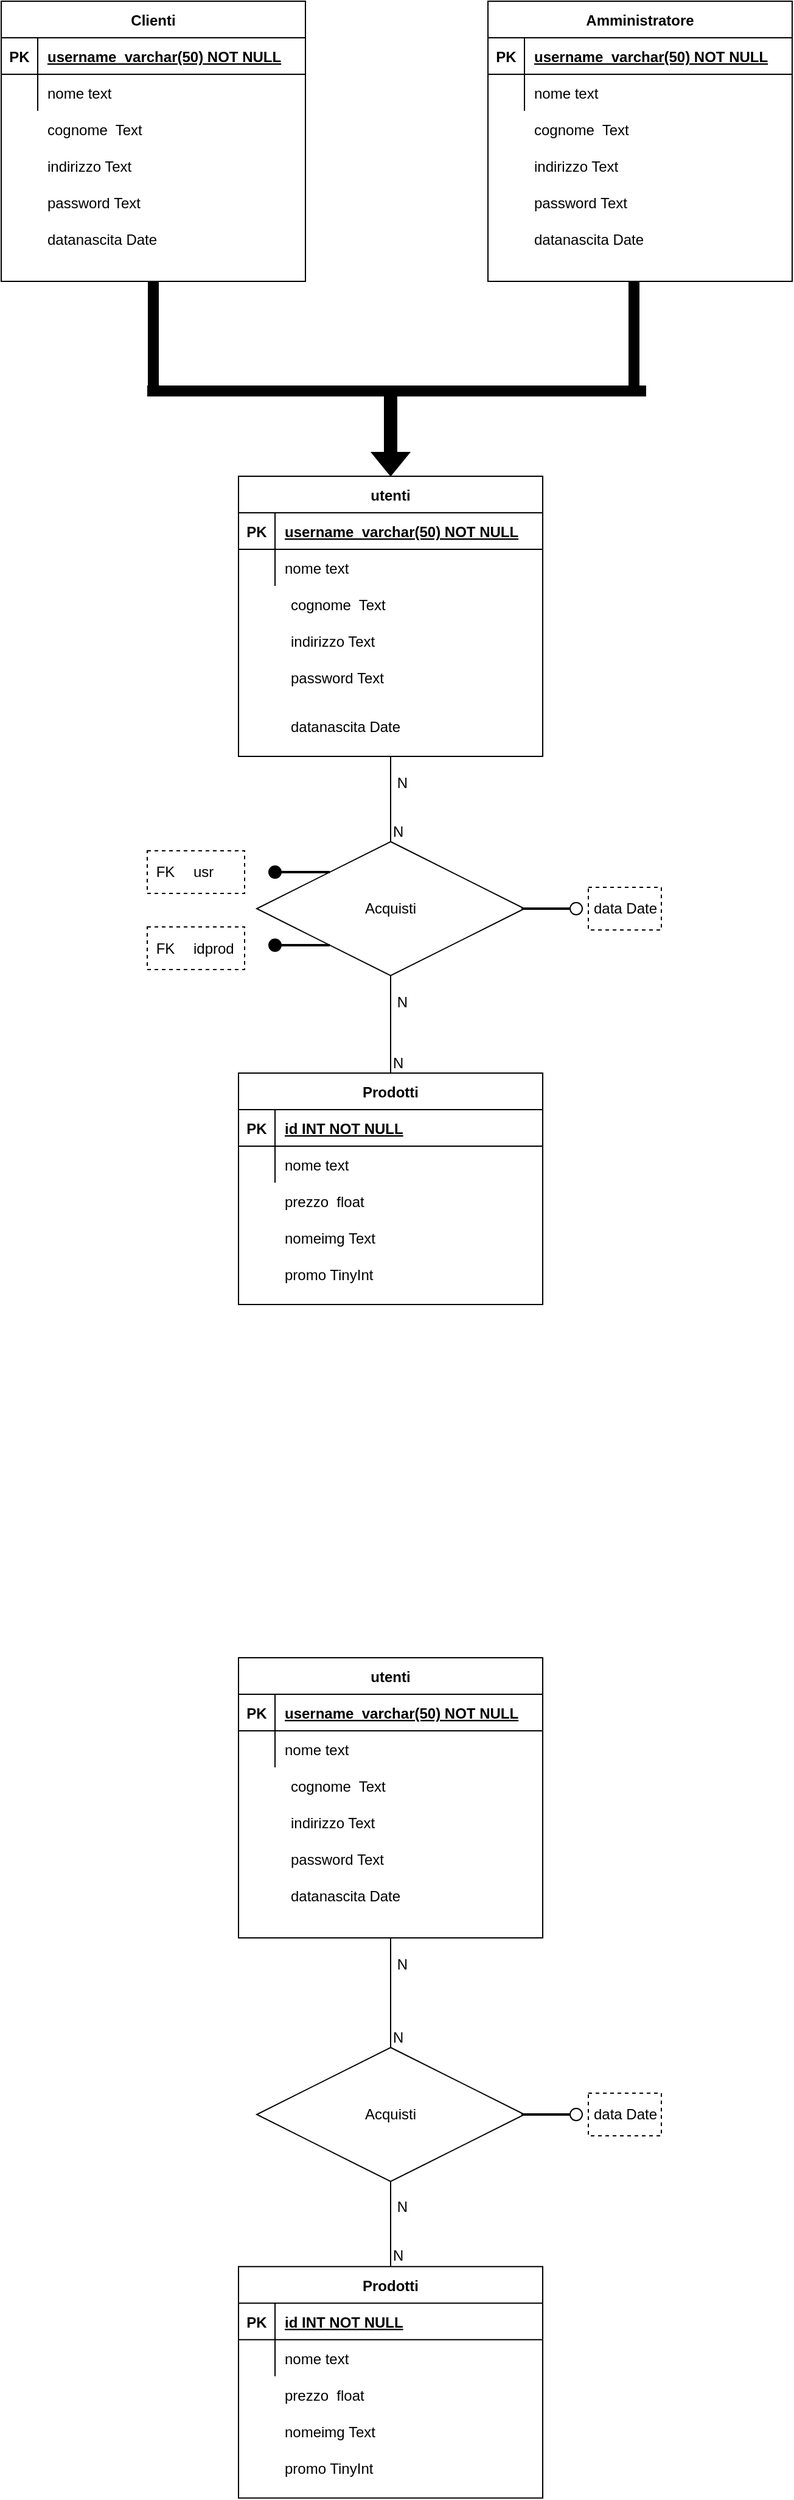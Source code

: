 <mxfile version="21.1.1" type="device">
  <diagram id="R2lEEEUBdFMjLlhIrx00" name="Page-1">
    <mxGraphModel dx="1303" dy="740" grid="1" gridSize="10" guides="1" tooltips="1" connect="1" arrows="1" fold="1" page="1" pageScale="1" pageWidth="850" pageHeight="1100" math="0" shadow="0" extFonts="Permanent Marker^https://fonts.googleapis.com/css?family=Permanent+Marker">
      <root>
        <mxCell id="0" />
        <mxCell id="1" parent="0" />
        <mxCell id="C-vyLk0tnHw3VtMMgP7b-23" value="Clienti" style="shape=table;startSize=30;container=1;collapsible=1;childLayout=tableLayout;fixedRows=1;rowLines=0;fontStyle=1;align=center;resizeLast=1;" parent="1" vertex="1">
          <mxGeometry x="80" y="30" width="250" height="230" as="geometry" />
        </mxCell>
        <mxCell id="C-vyLk0tnHw3VtMMgP7b-24" value="" style="shape=partialRectangle;collapsible=0;dropTarget=0;pointerEvents=0;fillColor=none;points=[[0,0.5],[1,0.5]];portConstraint=eastwest;top=0;left=0;right=0;bottom=1;" parent="C-vyLk0tnHw3VtMMgP7b-23" vertex="1">
          <mxGeometry y="30" width="250" height="30" as="geometry" />
        </mxCell>
        <mxCell id="C-vyLk0tnHw3VtMMgP7b-25" value="PK" style="shape=partialRectangle;overflow=hidden;connectable=0;fillColor=none;top=0;left=0;bottom=0;right=0;fontStyle=1;" parent="C-vyLk0tnHw3VtMMgP7b-24" vertex="1">
          <mxGeometry width="30" height="30" as="geometry">
            <mxRectangle width="30" height="30" as="alternateBounds" />
          </mxGeometry>
        </mxCell>
        <mxCell id="C-vyLk0tnHw3VtMMgP7b-26" value="username_varchar(50) NOT NULL" style="shape=partialRectangle;overflow=hidden;connectable=0;fillColor=none;top=0;left=0;bottom=0;right=0;align=left;spacingLeft=6;fontStyle=5;" parent="C-vyLk0tnHw3VtMMgP7b-24" vertex="1">
          <mxGeometry x="30" width="220" height="30" as="geometry">
            <mxRectangle width="220" height="30" as="alternateBounds" />
          </mxGeometry>
        </mxCell>
        <mxCell id="C-vyLk0tnHw3VtMMgP7b-27" value="" style="shape=partialRectangle;collapsible=0;dropTarget=0;pointerEvents=0;fillColor=none;points=[[0,0.5],[1,0.5]];portConstraint=eastwest;top=0;left=0;right=0;bottom=0;" parent="C-vyLk0tnHw3VtMMgP7b-23" vertex="1">
          <mxGeometry y="60" width="250" height="30" as="geometry" />
        </mxCell>
        <mxCell id="C-vyLk0tnHw3VtMMgP7b-28" value="" style="shape=partialRectangle;overflow=hidden;connectable=0;fillColor=none;top=0;left=0;bottom=0;right=0;" parent="C-vyLk0tnHw3VtMMgP7b-27" vertex="1">
          <mxGeometry width="30" height="30" as="geometry">
            <mxRectangle width="30" height="30" as="alternateBounds" />
          </mxGeometry>
        </mxCell>
        <mxCell id="C-vyLk0tnHw3VtMMgP7b-29" value="nome text" style="shape=partialRectangle;overflow=hidden;connectable=0;fillColor=none;top=0;left=0;bottom=0;right=0;align=left;spacingLeft=6;" parent="C-vyLk0tnHw3VtMMgP7b-27" vertex="1">
          <mxGeometry x="30" width="220" height="30" as="geometry">
            <mxRectangle width="220" height="30" as="alternateBounds" />
          </mxGeometry>
        </mxCell>
        <mxCell id="9NnCtTgRgNnmow7Zh3Le-2" value="" style="shape=partialRectangle;overflow=hidden;connectable=0;fillColor=none;top=0;left=0;bottom=0;right=0;" vertex="1" parent="1">
          <mxGeometry x="80" y="120" width="30" height="30" as="geometry">
            <mxRectangle width="30" height="30" as="alternateBounds" />
          </mxGeometry>
        </mxCell>
        <mxCell id="9NnCtTgRgNnmow7Zh3Le-3" value="cognome  Text" style="shape=partialRectangle;overflow=hidden;connectable=0;fillColor=none;top=0;left=0;bottom=0;right=0;align=left;spacingLeft=6;" vertex="1" parent="1">
          <mxGeometry x="110" y="120" width="220" height="30" as="geometry">
            <mxRectangle width="220" height="30" as="alternateBounds" />
          </mxGeometry>
        </mxCell>
        <mxCell id="9NnCtTgRgNnmow7Zh3Le-4" value="indirizzo Text" style="shape=partialRectangle;overflow=hidden;connectable=0;fillColor=none;top=0;left=0;bottom=0;right=0;align=left;spacingLeft=6;" vertex="1" parent="1">
          <mxGeometry x="110" y="150" width="220" height="30" as="geometry">
            <mxRectangle width="220" height="30" as="alternateBounds" />
          </mxGeometry>
        </mxCell>
        <mxCell id="9NnCtTgRgNnmow7Zh3Le-5" value="password Text " style="shape=partialRectangle;overflow=hidden;connectable=0;fillColor=none;top=0;left=0;bottom=0;right=0;align=left;spacingLeft=6;" vertex="1" parent="1">
          <mxGeometry x="110" y="180" width="220" height="30" as="geometry">
            <mxRectangle width="220" height="30" as="alternateBounds" />
          </mxGeometry>
        </mxCell>
        <mxCell id="9NnCtTgRgNnmow7Zh3Le-6" value="datanascita Date" style="shape=partialRectangle;overflow=hidden;connectable=0;fillColor=none;top=0;left=0;bottom=0;right=0;align=left;spacingLeft=6;" vertex="1" parent="1">
          <mxGeometry x="110" y="210" width="220" height="30" as="geometry">
            <mxRectangle width="220" height="30" as="alternateBounds" />
          </mxGeometry>
        </mxCell>
        <mxCell id="9NnCtTgRgNnmow7Zh3Le-24" value="Amministratore" style="shape=table;startSize=30;container=1;collapsible=1;childLayout=tableLayout;fixedRows=1;rowLines=0;fontStyle=1;align=center;resizeLast=1;" vertex="1" parent="1">
          <mxGeometry x="480" y="30" width="250" height="230" as="geometry" />
        </mxCell>
        <mxCell id="9NnCtTgRgNnmow7Zh3Le-25" value="" style="shape=partialRectangle;collapsible=0;dropTarget=0;pointerEvents=0;fillColor=none;points=[[0,0.5],[1,0.5]];portConstraint=eastwest;top=0;left=0;right=0;bottom=1;" vertex="1" parent="9NnCtTgRgNnmow7Zh3Le-24">
          <mxGeometry y="30" width="250" height="30" as="geometry" />
        </mxCell>
        <mxCell id="9NnCtTgRgNnmow7Zh3Le-26" value="PK" style="shape=partialRectangle;overflow=hidden;connectable=0;fillColor=none;top=0;left=0;bottom=0;right=0;fontStyle=1;" vertex="1" parent="9NnCtTgRgNnmow7Zh3Le-25">
          <mxGeometry width="30" height="30" as="geometry">
            <mxRectangle width="30" height="30" as="alternateBounds" />
          </mxGeometry>
        </mxCell>
        <mxCell id="9NnCtTgRgNnmow7Zh3Le-27" value="username_varchar(50) NOT NULL" style="shape=partialRectangle;overflow=hidden;connectable=0;fillColor=none;top=0;left=0;bottom=0;right=0;align=left;spacingLeft=6;fontStyle=5;" vertex="1" parent="9NnCtTgRgNnmow7Zh3Le-25">
          <mxGeometry x="30" width="220" height="30" as="geometry">
            <mxRectangle width="220" height="30" as="alternateBounds" />
          </mxGeometry>
        </mxCell>
        <mxCell id="9NnCtTgRgNnmow7Zh3Le-28" value="" style="shape=partialRectangle;collapsible=0;dropTarget=0;pointerEvents=0;fillColor=none;points=[[0,0.5],[1,0.5]];portConstraint=eastwest;top=0;left=0;right=0;bottom=0;" vertex="1" parent="9NnCtTgRgNnmow7Zh3Le-24">
          <mxGeometry y="60" width="250" height="30" as="geometry" />
        </mxCell>
        <mxCell id="9NnCtTgRgNnmow7Zh3Le-29" value="" style="shape=partialRectangle;overflow=hidden;connectable=0;fillColor=none;top=0;left=0;bottom=0;right=0;" vertex="1" parent="9NnCtTgRgNnmow7Zh3Le-28">
          <mxGeometry width="30" height="30" as="geometry">
            <mxRectangle width="30" height="30" as="alternateBounds" />
          </mxGeometry>
        </mxCell>
        <mxCell id="9NnCtTgRgNnmow7Zh3Le-30" value="nome text" style="shape=partialRectangle;overflow=hidden;connectable=0;fillColor=none;top=0;left=0;bottom=0;right=0;align=left;spacingLeft=6;" vertex="1" parent="9NnCtTgRgNnmow7Zh3Le-28">
          <mxGeometry x="30" width="220" height="30" as="geometry">
            <mxRectangle width="220" height="30" as="alternateBounds" />
          </mxGeometry>
        </mxCell>
        <mxCell id="9NnCtTgRgNnmow7Zh3Le-31" value="" style="shape=partialRectangle;overflow=hidden;connectable=0;fillColor=none;top=0;left=0;bottom=0;right=0;" vertex="1" parent="1">
          <mxGeometry x="480" y="120" width="30" height="30" as="geometry">
            <mxRectangle width="30" height="30" as="alternateBounds" />
          </mxGeometry>
        </mxCell>
        <mxCell id="9NnCtTgRgNnmow7Zh3Le-32" value="cognome  Text" style="shape=partialRectangle;overflow=hidden;connectable=0;fillColor=none;top=0;left=0;bottom=0;right=0;align=left;spacingLeft=6;" vertex="1" parent="1">
          <mxGeometry x="510" y="120" width="220" height="30" as="geometry">
            <mxRectangle width="220" height="30" as="alternateBounds" />
          </mxGeometry>
        </mxCell>
        <mxCell id="9NnCtTgRgNnmow7Zh3Le-33" value="indirizzo Text" style="shape=partialRectangle;overflow=hidden;connectable=0;fillColor=none;top=0;left=0;bottom=0;right=0;align=left;spacingLeft=6;" vertex="1" parent="1">
          <mxGeometry x="510" y="150" width="220" height="30" as="geometry">
            <mxRectangle width="220" height="30" as="alternateBounds" />
          </mxGeometry>
        </mxCell>
        <mxCell id="9NnCtTgRgNnmow7Zh3Le-34" value="password Text " style="shape=partialRectangle;overflow=hidden;connectable=0;fillColor=none;top=0;left=0;bottom=0;right=0;align=left;spacingLeft=6;" vertex="1" parent="1">
          <mxGeometry x="510" y="180" width="220" height="30" as="geometry">
            <mxRectangle width="220" height="30" as="alternateBounds" />
          </mxGeometry>
        </mxCell>
        <mxCell id="9NnCtTgRgNnmow7Zh3Le-35" value="datanascita Date" style="shape=partialRectangle;overflow=hidden;connectable=0;fillColor=none;top=0;left=0;bottom=0;right=0;align=left;spacingLeft=6;" vertex="1" parent="1">
          <mxGeometry x="510" y="210" width="220" height="30" as="geometry">
            <mxRectangle width="220" height="30" as="alternateBounds" />
          </mxGeometry>
        </mxCell>
        <mxCell id="9NnCtTgRgNnmow7Zh3Le-43" value="Prodotti" style="shape=table;startSize=30;container=1;collapsible=1;childLayout=tableLayout;fixedRows=1;rowLines=0;fontStyle=1;align=center;resizeLast=1;" vertex="1" parent="1">
          <mxGeometry x="275" y="910" width="250" height="190" as="geometry" />
        </mxCell>
        <mxCell id="9NnCtTgRgNnmow7Zh3Le-44" value="" style="shape=partialRectangle;collapsible=0;dropTarget=0;pointerEvents=0;fillColor=none;points=[[0,0.5],[1,0.5]];portConstraint=eastwest;top=0;left=0;right=0;bottom=1;" vertex="1" parent="9NnCtTgRgNnmow7Zh3Le-43">
          <mxGeometry y="30" width="250" height="30" as="geometry" />
        </mxCell>
        <mxCell id="9NnCtTgRgNnmow7Zh3Le-45" value="PK" style="shape=partialRectangle;overflow=hidden;connectable=0;fillColor=none;top=0;left=0;bottom=0;right=0;fontStyle=1;" vertex="1" parent="9NnCtTgRgNnmow7Zh3Le-44">
          <mxGeometry width="30" height="30" as="geometry">
            <mxRectangle width="30" height="30" as="alternateBounds" />
          </mxGeometry>
        </mxCell>
        <mxCell id="9NnCtTgRgNnmow7Zh3Le-46" value="id INT NOT NULL" style="shape=partialRectangle;overflow=hidden;connectable=0;fillColor=none;top=0;left=0;bottom=0;right=0;align=left;spacingLeft=6;fontStyle=5;" vertex="1" parent="9NnCtTgRgNnmow7Zh3Le-44">
          <mxGeometry x="30" width="220" height="30" as="geometry">
            <mxRectangle width="220" height="30" as="alternateBounds" />
          </mxGeometry>
        </mxCell>
        <mxCell id="9NnCtTgRgNnmow7Zh3Le-47" value="" style="shape=partialRectangle;collapsible=0;dropTarget=0;pointerEvents=0;fillColor=none;points=[[0,0.5],[1,0.5]];portConstraint=eastwest;top=0;left=0;right=0;bottom=0;" vertex="1" parent="9NnCtTgRgNnmow7Zh3Le-43">
          <mxGeometry y="60" width="250" height="30" as="geometry" />
        </mxCell>
        <mxCell id="9NnCtTgRgNnmow7Zh3Le-48" value="" style="shape=partialRectangle;overflow=hidden;connectable=0;fillColor=none;top=0;left=0;bottom=0;right=0;" vertex="1" parent="9NnCtTgRgNnmow7Zh3Le-47">
          <mxGeometry width="30" height="30" as="geometry">
            <mxRectangle width="30" height="30" as="alternateBounds" />
          </mxGeometry>
        </mxCell>
        <mxCell id="9NnCtTgRgNnmow7Zh3Le-49" value="nome text" style="shape=partialRectangle;overflow=hidden;connectable=0;fillColor=none;top=0;left=0;bottom=0;right=0;align=left;spacingLeft=6;" vertex="1" parent="9NnCtTgRgNnmow7Zh3Le-47">
          <mxGeometry x="30" width="220" height="30" as="geometry">
            <mxRectangle width="220" height="30" as="alternateBounds" />
          </mxGeometry>
        </mxCell>
        <mxCell id="9NnCtTgRgNnmow7Zh3Le-50" value="" style="shape=partialRectangle;overflow=hidden;connectable=0;fillColor=none;top=0;left=0;bottom=0;right=0;" vertex="1" parent="1">
          <mxGeometry x="275" y="1019.92" width="30" height="30" as="geometry">
            <mxRectangle width="30" height="30" as="alternateBounds" />
          </mxGeometry>
        </mxCell>
        <mxCell id="9NnCtTgRgNnmow7Zh3Le-51" value="prezzo  float" style="shape=partialRectangle;overflow=hidden;connectable=0;fillColor=none;top=0;left=0;bottom=0;right=0;align=left;spacingLeft=6;" vertex="1" parent="1">
          <mxGeometry x="305" y="1000" width="220" height="30" as="geometry">
            <mxRectangle width="220" height="30" as="alternateBounds" />
          </mxGeometry>
        </mxCell>
        <mxCell id="9NnCtTgRgNnmow7Zh3Le-52" value="nomeimg Text" style="shape=partialRectangle;overflow=hidden;connectable=0;fillColor=none;top=0;left=0;bottom=0;right=0;align=left;spacingLeft=6;" vertex="1" parent="1">
          <mxGeometry x="305" y="1030" width="220" height="30" as="geometry">
            <mxRectangle width="220" height="30" as="alternateBounds" />
          </mxGeometry>
        </mxCell>
        <mxCell id="9NnCtTgRgNnmow7Zh3Le-53" value="promo TinyInt " style="shape=partialRectangle;overflow=hidden;connectable=0;fillColor=none;top=0;left=0;bottom=0;right=0;align=left;spacingLeft=6;" vertex="1" parent="1">
          <mxGeometry x="305" y="1060" width="220" height="30" as="geometry">
            <mxRectangle width="220" height="30" as="alternateBounds" />
          </mxGeometry>
        </mxCell>
        <mxCell id="9NnCtTgRgNnmow7Zh3Le-57" value="Acquisti&lt;br&gt;" style="shape=rhombus;perimeter=rhombusPerimeter;whiteSpace=wrap;html=1;align=center;" vertex="1" parent="1">
          <mxGeometry x="290" y="720.0" width="220" height="110" as="geometry" />
        </mxCell>
        <mxCell id="9NnCtTgRgNnmow7Zh3Le-63" value="" style="endArrow=none;html=1;rounded=0;exitX=0.5;exitY=0;exitDx=0;exitDy=0;entryX=0.5;entryY=1;entryDx=0;entryDy=0;" edge="1" parent="1" source="9NnCtTgRgNnmow7Zh3Le-43" target="9NnCtTgRgNnmow7Zh3Le-57">
          <mxGeometry relative="1" as="geometry">
            <mxPoint x="587.5" y="379.92" as="sourcePoint" />
            <mxPoint x="452.5" y="477.92" as="targetPoint" />
          </mxGeometry>
        </mxCell>
        <mxCell id="9NnCtTgRgNnmow7Zh3Le-64" value="N" style="resizable=0;html=1;whiteSpace=wrap;align=left;verticalAlign=bottom;" connectable="0" vertex="1" parent="9NnCtTgRgNnmow7Zh3Le-63">
          <mxGeometry x="-1" relative="1" as="geometry" />
        </mxCell>
        <mxCell id="9NnCtTgRgNnmow7Zh3Le-65" value="N" style="resizable=0;html=1;whiteSpace=wrap;align=right;verticalAlign=bottom;" connectable="0" vertex="1" parent="9NnCtTgRgNnmow7Zh3Le-63">
          <mxGeometry x="1" relative="1" as="geometry">
            <mxPoint x="15" y="30" as="offset" />
          </mxGeometry>
        </mxCell>
        <mxCell id="9NnCtTgRgNnmow7Zh3Le-66" value="" style="line;strokeWidth=2;html=1;" vertex="1" parent="1">
          <mxGeometry x="507.5" y="770.0" width="40" height="10" as="geometry" />
        </mxCell>
        <mxCell id="9NnCtTgRgNnmow7Zh3Le-69" value="" style="ellipse;whiteSpace=wrap;html=1;aspect=fixed;" vertex="1" parent="1">
          <mxGeometry x="547.5" y="770.0" width="10" height="10" as="geometry" />
        </mxCell>
        <mxCell id="9NnCtTgRgNnmow7Zh3Le-71" value="" style="rounded=0;whiteSpace=wrap;html=1;dashed=1;" vertex="1" parent="1">
          <mxGeometry x="562.5" y="757.5" width="60" height="35" as="geometry" />
        </mxCell>
        <mxCell id="9NnCtTgRgNnmow7Zh3Le-70" value="data Date" style="text;html=1;strokeColor=none;fillColor=none;align=center;verticalAlign=middle;whiteSpace=wrap;rounded=0;" vertex="1" parent="1">
          <mxGeometry x="562.5" y="760.0" width="60" height="30" as="geometry" />
        </mxCell>
        <mxCell id="9NnCtTgRgNnmow7Zh3Le-72" value="" style="shape=flexArrow;endArrow=classic;html=1;rounded=0;fillColor=#000000;" edge="1" parent="1">
          <mxGeometry width="50" height="50" relative="1" as="geometry">
            <mxPoint x="400" y="350" as="sourcePoint" />
            <mxPoint x="400" y="420" as="targetPoint" />
          </mxGeometry>
        </mxCell>
        <mxCell id="9NnCtTgRgNnmow7Zh3Le-73" value="" style="endArrow=none;html=1;rounded=0;strokeWidth=9;" edge="1" parent="1">
          <mxGeometry width="50" height="50" relative="1" as="geometry">
            <mxPoint x="200" y="350" as="sourcePoint" />
            <mxPoint x="610" y="350" as="targetPoint" />
          </mxGeometry>
        </mxCell>
        <mxCell id="9NnCtTgRgNnmow7Zh3Le-74" value="" style="endArrow=none;html=1;rounded=0;strokeWidth=9;entryX=0.5;entryY=1;entryDx=0;entryDy=0;" edge="1" parent="1" target="C-vyLk0tnHw3VtMMgP7b-23">
          <mxGeometry width="50" height="50" relative="1" as="geometry">
            <mxPoint x="205" y="350" as="sourcePoint" />
            <mxPoint x="610" y="360" as="targetPoint" />
          </mxGeometry>
        </mxCell>
        <mxCell id="9NnCtTgRgNnmow7Zh3Le-75" value="" style="endArrow=none;html=1;rounded=0;strokeWidth=9;entryX=0.5;entryY=1;entryDx=0;entryDy=0;" edge="1" parent="1">
          <mxGeometry width="50" height="50" relative="1" as="geometry">
            <mxPoint x="600" y="350" as="sourcePoint" />
            <mxPoint x="600" y="260" as="targetPoint" />
          </mxGeometry>
        </mxCell>
        <mxCell id="9NnCtTgRgNnmow7Zh3Le-76" value="utenti" style="shape=table;startSize=30;container=1;collapsible=1;childLayout=tableLayout;fixedRows=1;rowLines=0;fontStyle=1;align=center;resizeLast=1;" vertex="1" parent="1">
          <mxGeometry x="275" y="420" width="250" height="230" as="geometry" />
        </mxCell>
        <mxCell id="9NnCtTgRgNnmow7Zh3Le-77" value="" style="shape=partialRectangle;collapsible=0;dropTarget=0;pointerEvents=0;fillColor=none;points=[[0,0.5],[1,0.5]];portConstraint=eastwest;top=0;left=0;right=0;bottom=1;" vertex="1" parent="9NnCtTgRgNnmow7Zh3Le-76">
          <mxGeometry y="30" width="250" height="30" as="geometry" />
        </mxCell>
        <mxCell id="9NnCtTgRgNnmow7Zh3Le-78" value="PK" style="shape=partialRectangle;overflow=hidden;connectable=0;fillColor=none;top=0;left=0;bottom=0;right=0;fontStyle=1;" vertex="1" parent="9NnCtTgRgNnmow7Zh3Le-77">
          <mxGeometry width="30" height="30" as="geometry">
            <mxRectangle width="30" height="30" as="alternateBounds" />
          </mxGeometry>
        </mxCell>
        <mxCell id="9NnCtTgRgNnmow7Zh3Le-79" value="username_varchar(50) NOT NULL" style="shape=partialRectangle;overflow=hidden;connectable=0;fillColor=none;top=0;left=0;bottom=0;right=0;align=left;spacingLeft=6;fontStyle=5;" vertex="1" parent="9NnCtTgRgNnmow7Zh3Le-77">
          <mxGeometry x="30" width="220" height="30" as="geometry">
            <mxRectangle width="220" height="30" as="alternateBounds" />
          </mxGeometry>
        </mxCell>
        <mxCell id="9NnCtTgRgNnmow7Zh3Le-80" value="" style="shape=partialRectangle;collapsible=0;dropTarget=0;pointerEvents=0;fillColor=none;points=[[0,0.5],[1,0.5]];portConstraint=eastwest;top=0;left=0;right=0;bottom=0;" vertex="1" parent="9NnCtTgRgNnmow7Zh3Le-76">
          <mxGeometry y="60" width="250" height="30" as="geometry" />
        </mxCell>
        <mxCell id="9NnCtTgRgNnmow7Zh3Le-81" value="" style="shape=partialRectangle;overflow=hidden;connectable=0;fillColor=none;top=0;left=0;bottom=0;right=0;" vertex="1" parent="9NnCtTgRgNnmow7Zh3Le-80">
          <mxGeometry width="30" height="30" as="geometry">
            <mxRectangle width="30" height="30" as="alternateBounds" />
          </mxGeometry>
        </mxCell>
        <mxCell id="9NnCtTgRgNnmow7Zh3Le-82" value="nome text" style="shape=partialRectangle;overflow=hidden;connectable=0;fillColor=none;top=0;left=0;bottom=0;right=0;align=left;spacingLeft=6;" vertex="1" parent="9NnCtTgRgNnmow7Zh3Le-80">
          <mxGeometry x="30" width="220" height="30" as="geometry">
            <mxRectangle width="220" height="30" as="alternateBounds" />
          </mxGeometry>
        </mxCell>
        <mxCell id="9NnCtTgRgNnmow7Zh3Le-83" value="" style="shape=partialRectangle;overflow=hidden;connectable=0;fillColor=none;top=0;left=0;bottom=0;right=0;" vertex="1" parent="1">
          <mxGeometry x="280" y="510" width="30" height="30" as="geometry">
            <mxRectangle width="30" height="30" as="alternateBounds" />
          </mxGeometry>
        </mxCell>
        <mxCell id="9NnCtTgRgNnmow7Zh3Le-84" value="cognome  Text" style="shape=partialRectangle;overflow=hidden;connectable=0;fillColor=none;top=0;left=0;bottom=0;right=0;align=left;spacingLeft=6;" vertex="1" parent="1">
          <mxGeometry x="310" y="510" width="220" height="30" as="geometry">
            <mxRectangle width="220" height="30" as="alternateBounds" />
          </mxGeometry>
        </mxCell>
        <mxCell id="9NnCtTgRgNnmow7Zh3Le-85" value="indirizzo Text" style="shape=partialRectangle;overflow=hidden;connectable=0;fillColor=none;top=0;left=0;bottom=0;right=0;align=left;spacingLeft=6;" vertex="1" parent="1">
          <mxGeometry x="310" y="540" width="220" height="30" as="geometry">
            <mxRectangle width="220" height="30" as="alternateBounds" />
          </mxGeometry>
        </mxCell>
        <mxCell id="9NnCtTgRgNnmow7Zh3Le-86" value="password Text " style="shape=partialRectangle;overflow=hidden;connectable=0;fillColor=none;top=0;left=0;bottom=0;right=0;align=left;spacingLeft=6;" vertex="1" parent="1">
          <mxGeometry x="310" y="570" width="220" height="30" as="geometry">
            <mxRectangle width="220" height="30" as="alternateBounds" />
          </mxGeometry>
        </mxCell>
        <mxCell id="9NnCtTgRgNnmow7Zh3Le-87" value="datanascita Date" style="shape=partialRectangle;overflow=hidden;connectable=0;fillColor=none;top=0;left=0;bottom=0;right=0;align=left;spacingLeft=6;" vertex="1" parent="1">
          <mxGeometry x="310" y="610" width="220" height="30" as="geometry">
            <mxRectangle width="220" height="30" as="alternateBounds" />
          </mxGeometry>
        </mxCell>
        <mxCell id="9NnCtTgRgNnmow7Zh3Le-88" value="" style="endArrow=none;html=1;rounded=0;exitX=0.5;exitY=0;exitDx=0;exitDy=0;entryX=0.5;entryY=1;entryDx=0;entryDy=0;" edge="1" parent="1" source="9NnCtTgRgNnmow7Zh3Le-57" target="9NnCtTgRgNnmow7Zh3Le-76">
          <mxGeometry relative="1" as="geometry">
            <mxPoint x="410" y="940" as="sourcePoint" />
            <mxPoint x="410" y="870" as="targetPoint" />
          </mxGeometry>
        </mxCell>
        <mxCell id="9NnCtTgRgNnmow7Zh3Le-89" value="N" style="resizable=0;html=1;whiteSpace=wrap;align=left;verticalAlign=bottom;" connectable="0" vertex="1" parent="9NnCtTgRgNnmow7Zh3Le-88">
          <mxGeometry x="-1" relative="1" as="geometry" />
        </mxCell>
        <mxCell id="9NnCtTgRgNnmow7Zh3Le-90" value="N" style="resizable=0;html=1;whiteSpace=wrap;align=right;verticalAlign=bottom;" connectable="0" vertex="1" parent="9NnCtTgRgNnmow7Zh3Le-88">
          <mxGeometry x="1" relative="1" as="geometry">
            <mxPoint x="15" y="30" as="offset" />
          </mxGeometry>
        </mxCell>
        <mxCell id="9NnCtTgRgNnmow7Zh3Le-91" value="Prodotti" style="shape=table;startSize=30;container=1;collapsible=1;childLayout=tableLayout;fixedRows=1;rowLines=0;fontStyle=1;align=center;resizeLast=1;" vertex="1" parent="1">
          <mxGeometry x="275" y="1889.92" width="250" height="190" as="geometry" />
        </mxCell>
        <mxCell id="9NnCtTgRgNnmow7Zh3Le-92" value="" style="shape=partialRectangle;collapsible=0;dropTarget=0;pointerEvents=0;fillColor=none;points=[[0,0.5],[1,0.5]];portConstraint=eastwest;top=0;left=0;right=0;bottom=1;" vertex="1" parent="9NnCtTgRgNnmow7Zh3Le-91">
          <mxGeometry y="30" width="250" height="30" as="geometry" />
        </mxCell>
        <mxCell id="9NnCtTgRgNnmow7Zh3Le-93" value="PK" style="shape=partialRectangle;overflow=hidden;connectable=0;fillColor=none;top=0;left=0;bottom=0;right=0;fontStyle=1;" vertex="1" parent="9NnCtTgRgNnmow7Zh3Le-92">
          <mxGeometry width="30" height="30" as="geometry">
            <mxRectangle width="30" height="30" as="alternateBounds" />
          </mxGeometry>
        </mxCell>
        <mxCell id="9NnCtTgRgNnmow7Zh3Le-94" value="id INT NOT NULL" style="shape=partialRectangle;overflow=hidden;connectable=0;fillColor=none;top=0;left=0;bottom=0;right=0;align=left;spacingLeft=6;fontStyle=5;" vertex="1" parent="9NnCtTgRgNnmow7Zh3Le-92">
          <mxGeometry x="30" width="220" height="30" as="geometry">
            <mxRectangle width="220" height="30" as="alternateBounds" />
          </mxGeometry>
        </mxCell>
        <mxCell id="9NnCtTgRgNnmow7Zh3Le-95" value="" style="shape=partialRectangle;collapsible=0;dropTarget=0;pointerEvents=0;fillColor=none;points=[[0,0.5],[1,0.5]];portConstraint=eastwest;top=0;left=0;right=0;bottom=0;" vertex="1" parent="9NnCtTgRgNnmow7Zh3Le-91">
          <mxGeometry y="60" width="250" height="30" as="geometry" />
        </mxCell>
        <mxCell id="9NnCtTgRgNnmow7Zh3Le-96" value="" style="shape=partialRectangle;overflow=hidden;connectable=0;fillColor=none;top=0;left=0;bottom=0;right=0;" vertex="1" parent="9NnCtTgRgNnmow7Zh3Le-95">
          <mxGeometry width="30" height="30" as="geometry">
            <mxRectangle width="30" height="30" as="alternateBounds" />
          </mxGeometry>
        </mxCell>
        <mxCell id="9NnCtTgRgNnmow7Zh3Le-97" value="nome text" style="shape=partialRectangle;overflow=hidden;connectable=0;fillColor=none;top=0;left=0;bottom=0;right=0;align=left;spacingLeft=6;" vertex="1" parent="9NnCtTgRgNnmow7Zh3Le-95">
          <mxGeometry x="30" width="220" height="30" as="geometry">
            <mxRectangle width="220" height="30" as="alternateBounds" />
          </mxGeometry>
        </mxCell>
        <mxCell id="9NnCtTgRgNnmow7Zh3Le-98" value="" style="shape=partialRectangle;overflow=hidden;connectable=0;fillColor=none;top=0;left=0;bottom=0;right=0;" vertex="1" parent="1">
          <mxGeometry x="275" y="1979.92" width="30" height="30" as="geometry">
            <mxRectangle width="30" height="30" as="alternateBounds" />
          </mxGeometry>
        </mxCell>
        <mxCell id="9NnCtTgRgNnmow7Zh3Le-99" value="prezzo  float" style="shape=partialRectangle;overflow=hidden;connectable=0;fillColor=none;top=0;left=0;bottom=0;right=0;align=left;spacingLeft=6;" vertex="1" parent="1">
          <mxGeometry x="305" y="1979.92" width="220" height="30" as="geometry">
            <mxRectangle width="220" height="30" as="alternateBounds" />
          </mxGeometry>
        </mxCell>
        <mxCell id="9NnCtTgRgNnmow7Zh3Le-100" value="nomeimg Text" style="shape=partialRectangle;overflow=hidden;connectable=0;fillColor=none;top=0;left=0;bottom=0;right=0;align=left;spacingLeft=6;" vertex="1" parent="1">
          <mxGeometry x="305" y="2009.92" width="220" height="30" as="geometry">
            <mxRectangle width="220" height="30" as="alternateBounds" />
          </mxGeometry>
        </mxCell>
        <mxCell id="9NnCtTgRgNnmow7Zh3Le-101" value="promo TinyInt " style="shape=partialRectangle;overflow=hidden;connectable=0;fillColor=none;top=0;left=0;bottom=0;right=0;align=left;spacingLeft=6;" vertex="1" parent="1">
          <mxGeometry x="305" y="2039.92" width="220" height="30" as="geometry">
            <mxRectangle width="220" height="30" as="alternateBounds" />
          </mxGeometry>
        </mxCell>
        <mxCell id="9NnCtTgRgNnmow7Zh3Le-102" value="Acquisti&lt;br&gt;" style="shape=rhombus;perimeter=rhombusPerimeter;whiteSpace=wrap;html=1;align=center;" vertex="1" parent="1">
          <mxGeometry x="290" y="1710" width="220" height="110" as="geometry" />
        </mxCell>
        <mxCell id="9NnCtTgRgNnmow7Zh3Le-103" value="" style="endArrow=none;html=1;rounded=0;exitX=0.5;exitY=0;exitDx=0;exitDy=0;entryX=0.5;entryY=1;entryDx=0;entryDy=0;" edge="1" parent="1" source="9NnCtTgRgNnmow7Zh3Le-91" target="9NnCtTgRgNnmow7Zh3Le-102">
          <mxGeometry relative="1" as="geometry">
            <mxPoint x="587.5" y="1339.92" as="sourcePoint" />
            <mxPoint x="452.5" y="1437.92" as="targetPoint" />
          </mxGeometry>
        </mxCell>
        <mxCell id="9NnCtTgRgNnmow7Zh3Le-104" value="N" style="resizable=0;html=1;whiteSpace=wrap;align=left;verticalAlign=bottom;" connectable="0" vertex="1" parent="9NnCtTgRgNnmow7Zh3Le-103">
          <mxGeometry x="-1" relative="1" as="geometry" />
        </mxCell>
        <mxCell id="9NnCtTgRgNnmow7Zh3Le-105" value="N" style="resizable=0;html=1;whiteSpace=wrap;align=right;verticalAlign=bottom;" connectable="0" vertex="1" parent="9NnCtTgRgNnmow7Zh3Le-103">
          <mxGeometry x="1" relative="1" as="geometry">
            <mxPoint x="15" y="30" as="offset" />
          </mxGeometry>
        </mxCell>
        <mxCell id="9NnCtTgRgNnmow7Zh3Le-106" value="" style="line;strokeWidth=2;html=1;" vertex="1" parent="1">
          <mxGeometry x="507.5" y="1760" width="40" height="10" as="geometry" />
        </mxCell>
        <mxCell id="9NnCtTgRgNnmow7Zh3Le-107" value="" style="ellipse;whiteSpace=wrap;html=1;aspect=fixed;" vertex="1" parent="1">
          <mxGeometry x="547.5" y="1760" width="10" height="10" as="geometry" />
        </mxCell>
        <mxCell id="9NnCtTgRgNnmow7Zh3Le-108" value="" style="rounded=0;whiteSpace=wrap;html=1;dashed=1;" vertex="1" parent="1">
          <mxGeometry x="562.5" y="1747.5" width="60" height="35" as="geometry" />
        </mxCell>
        <mxCell id="9NnCtTgRgNnmow7Zh3Le-109" value="data Date" style="text;html=1;strokeColor=none;fillColor=none;align=center;verticalAlign=middle;whiteSpace=wrap;rounded=0;" vertex="1" parent="1">
          <mxGeometry x="562.5" y="1750" width="60" height="30" as="geometry" />
        </mxCell>
        <mxCell id="9NnCtTgRgNnmow7Zh3Le-110" value="utenti" style="shape=table;startSize=30;container=1;collapsible=1;childLayout=tableLayout;fixedRows=1;rowLines=0;fontStyle=1;align=center;resizeLast=1;" vertex="1" parent="1">
          <mxGeometry x="275" y="1390" width="250" height="230" as="geometry" />
        </mxCell>
        <mxCell id="9NnCtTgRgNnmow7Zh3Le-111" value="" style="shape=partialRectangle;collapsible=0;dropTarget=0;pointerEvents=0;fillColor=none;points=[[0,0.5],[1,0.5]];portConstraint=eastwest;top=0;left=0;right=0;bottom=1;" vertex="1" parent="9NnCtTgRgNnmow7Zh3Le-110">
          <mxGeometry y="30" width="250" height="30" as="geometry" />
        </mxCell>
        <mxCell id="9NnCtTgRgNnmow7Zh3Le-112" value="PK" style="shape=partialRectangle;overflow=hidden;connectable=0;fillColor=none;top=0;left=0;bottom=0;right=0;fontStyle=1;" vertex="1" parent="9NnCtTgRgNnmow7Zh3Le-111">
          <mxGeometry width="30" height="30" as="geometry">
            <mxRectangle width="30" height="30" as="alternateBounds" />
          </mxGeometry>
        </mxCell>
        <mxCell id="9NnCtTgRgNnmow7Zh3Le-113" value="username_varchar(50) NOT NULL" style="shape=partialRectangle;overflow=hidden;connectable=0;fillColor=none;top=0;left=0;bottom=0;right=0;align=left;spacingLeft=6;fontStyle=5;" vertex="1" parent="9NnCtTgRgNnmow7Zh3Le-111">
          <mxGeometry x="30" width="220" height="30" as="geometry">
            <mxRectangle width="220" height="30" as="alternateBounds" />
          </mxGeometry>
        </mxCell>
        <mxCell id="9NnCtTgRgNnmow7Zh3Le-114" value="" style="shape=partialRectangle;collapsible=0;dropTarget=0;pointerEvents=0;fillColor=none;points=[[0,0.5],[1,0.5]];portConstraint=eastwest;top=0;left=0;right=0;bottom=0;" vertex="1" parent="9NnCtTgRgNnmow7Zh3Le-110">
          <mxGeometry y="60" width="250" height="30" as="geometry" />
        </mxCell>
        <mxCell id="9NnCtTgRgNnmow7Zh3Le-115" value="" style="shape=partialRectangle;overflow=hidden;connectable=0;fillColor=none;top=0;left=0;bottom=0;right=0;" vertex="1" parent="9NnCtTgRgNnmow7Zh3Le-114">
          <mxGeometry width="30" height="30" as="geometry">
            <mxRectangle width="30" height="30" as="alternateBounds" />
          </mxGeometry>
        </mxCell>
        <mxCell id="9NnCtTgRgNnmow7Zh3Le-116" value="nome text" style="shape=partialRectangle;overflow=hidden;connectable=0;fillColor=none;top=0;left=0;bottom=0;right=0;align=left;spacingLeft=6;" vertex="1" parent="9NnCtTgRgNnmow7Zh3Le-114">
          <mxGeometry x="30" width="220" height="30" as="geometry">
            <mxRectangle width="220" height="30" as="alternateBounds" />
          </mxGeometry>
        </mxCell>
        <mxCell id="9NnCtTgRgNnmow7Zh3Le-117" value="" style="shape=partialRectangle;overflow=hidden;connectable=0;fillColor=none;top=0;left=0;bottom=0;right=0;" vertex="1" parent="1">
          <mxGeometry x="280" y="1480" width="30" height="30" as="geometry">
            <mxRectangle width="30" height="30" as="alternateBounds" />
          </mxGeometry>
        </mxCell>
        <mxCell id="9NnCtTgRgNnmow7Zh3Le-118" value="cognome  Text" style="shape=partialRectangle;overflow=hidden;connectable=0;fillColor=none;top=0;left=0;bottom=0;right=0;align=left;spacingLeft=6;" vertex="1" parent="1">
          <mxGeometry x="310" y="1480" width="220" height="30" as="geometry">
            <mxRectangle width="220" height="30" as="alternateBounds" />
          </mxGeometry>
        </mxCell>
        <mxCell id="9NnCtTgRgNnmow7Zh3Le-119" value="indirizzo Text" style="shape=partialRectangle;overflow=hidden;connectable=0;fillColor=none;top=0;left=0;bottom=0;right=0;align=left;spacingLeft=6;" vertex="1" parent="1">
          <mxGeometry x="310" y="1510" width="220" height="30" as="geometry">
            <mxRectangle width="220" height="30" as="alternateBounds" />
          </mxGeometry>
        </mxCell>
        <mxCell id="9NnCtTgRgNnmow7Zh3Le-120" value="password Text " style="shape=partialRectangle;overflow=hidden;connectable=0;fillColor=none;top=0;left=0;bottom=0;right=0;align=left;spacingLeft=6;" vertex="1" parent="1">
          <mxGeometry x="310" y="1540" width="220" height="30" as="geometry">
            <mxRectangle width="220" height="30" as="alternateBounds" />
          </mxGeometry>
        </mxCell>
        <mxCell id="9NnCtTgRgNnmow7Zh3Le-121" value="datanascita Date" style="shape=partialRectangle;overflow=hidden;connectable=0;fillColor=none;top=0;left=0;bottom=0;right=0;align=left;spacingLeft=6;" vertex="1" parent="1">
          <mxGeometry x="310" y="1570" width="220" height="30" as="geometry">
            <mxRectangle width="220" height="30" as="alternateBounds" />
          </mxGeometry>
        </mxCell>
        <mxCell id="9NnCtTgRgNnmow7Zh3Le-122" value="" style="endArrow=none;html=1;rounded=0;exitX=0.5;exitY=0;exitDx=0;exitDy=0;entryX=0.5;entryY=1;entryDx=0;entryDy=0;" edge="1" parent="1" source="9NnCtTgRgNnmow7Zh3Le-102" target="9NnCtTgRgNnmow7Zh3Le-110">
          <mxGeometry relative="1" as="geometry">
            <mxPoint x="410" y="1900" as="sourcePoint" />
            <mxPoint x="410" y="1830" as="targetPoint" />
          </mxGeometry>
        </mxCell>
        <mxCell id="9NnCtTgRgNnmow7Zh3Le-123" value="N" style="resizable=0;html=1;whiteSpace=wrap;align=left;verticalAlign=bottom;" connectable="0" vertex="1" parent="9NnCtTgRgNnmow7Zh3Le-122">
          <mxGeometry x="-1" relative="1" as="geometry" />
        </mxCell>
        <mxCell id="9NnCtTgRgNnmow7Zh3Le-124" value="N" style="resizable=0;html=1;whiteSpace=wrap;align=right;verticalAlign=bottom;" connectable="0" vertex="1" parent="9NnCtTgRgNnmow7Zh3Le-122">
          <mxGeometry x="1" relative="1" as="geometry">
            <mxPoint x="15" y="30" as="offset" />
          </mxGeometry>
        </mxCell>
        <mxCell id="9NnCtTgRgNnmow7Zh3Le-127" value="" style="line;strokeWidth=2;html=1;" vertex="1" parent="1">
          <mxGeometry x="310" y="740.0" width="40" height="10" as="geometry" />
        </mxCell>
        <mxCell id="9NnCtTgRgNnmow7Zh3Le-128" value="" style="ellipse;whiteSpace=wrap;html=1;aspect=fixed;fillColor=#000000;" vertex="1" parent="1">
          <mxGeometry x="300" y="740.0" width="10" height="10" as="geometry" />
        </mxCell>
        <mxCell id="9NnCtTgRgNnmow7Zh3Le-129" value="" style="line;strokeWidth=2;html=1;" vertex="1" parent="1">
          <mxGeometry x="310" y="800.0" width="40" height="10" as="geometry" />
        </mxCell>
        <mxCell id="9NnCtTgRgNnmow7Zh3Le-130" value="" style="ellipse;whiteSpace=wrap;html=1;aspect=fixed;fillColor=#000000;" vertex="1" parent="1">
          <mxGeometry x="300" y="800.0" width="10" height="10" as="geometry" />
        </mxCell>
        <mxCell id="9NnCtTgRgNnmow7Zh3Le-139" value="" style="rounded=0;whiteSpace=wrap;html=1;dashed=1;" vertex="1" parent="1">
          <mxGeometry x="200" y="727.5" width="80" height="35" as="geometry" />
        </mxCell>
        <mxCell id="9NnCtTgRgNnmow7Zh3Le-131" value="" style="shape=table;startSize=0;container=1;collapsible=1;childLayout=tableLayout;fixedRows=1;rowLines=0;fontStyle=0;align=center;resizeLast=1;strokeColor=none;fillColor=none;collapsible=0;" vertex="1" parent="1">
          <mxGeometry x="200" y="730" width="180" height="30" as="geometry" />
        </mxCell>
        <mxCell id="9NnCtTgRgNnmow7Zh3Le-132" value="" style="shape=tableRow;horizontal=0;startSize=0;swimlaneHead=0;swimlaneBody=0;fillColor=none;collapsible=0;dropTarget=0;points=[[0,0.5],[1,0.5]];portConstraint=eastwest;top=0;left=0;right=0;bottom=0;" vertex="1" parent="9NnCtTgRgNnmow7Zh3Le-131">
          <mxGeometry width="180" height="30" as="geometry" />
        </mxCell>
        <mxCell id="9NnCtTgRgNnmow7Zh3Le-133" value="FK" style="shape=partialRectangle;connectable=0;fillColor=none;top=0;left=0;bottom=0;right=0;fontStyle=0;overflow=hidden;whiteSpace=wrap;html=1;" vertex="1" parent="9NnCtTgRgNnmow7Zh3Le-132">
          <mxGeometry width="30" height="30" as="geometry">
            <mxRectangle width="30" height="30" as="alternateBounds" />
          </mxGeometry>
        </mxCell>
        <mxCell id="9NnCtTgRgNnmow7Zh3Le-134" value="usr" style="shape=partialRectangle;connectable=0;fillColor=none;top=0;left=0;bottom=0;right=0;align=left;spacingLeft=6;fontStyle=0;overflow=hidden;whiteSpace=wrap;html=1;" vertex="1" parent="9NnCtTgRgNnmow7Zh3Le-132">
          <mxGeometry x="30" width="150" height="30" as="geometry">
            <mxRectangle width="150" height="30" as="alternateBounds" />
          </mxGeometry>
        </mxCell>
        <mxCell id="9NnCtTgRgNnmow7Zh3Le-140" value="" style="rounded=0;whiteSpace=wrap;html=1;dashed=1;" vertex="1" parent="1">
          <mxGeometry x="200" y="790" width="80" height="35" as="geometry" />
        </mxCell>
        <mxCell id="9NnCtTgRgNnmow7Zh3Le-135" value="" style="shape=table;startSize=0;container=1;collapsible=1;childLayout=tableLayout;fixedRows=1;rowLines=0;fontStyle=0;align=center;resizeLast=1;strokeColor=none;fillColor=none;collapsible=0;" vertex="1" parent="1">
          <mxGeometry x="200" y="792.5" width="180" height="30" as="geometry" />
        </mxCell>
        <mxCell id="9NnCtTgRgNnmow7Zh3Le-136" value="" style="shape=tableRow;horizontal=0;startSize=0;swimlaneHead=0;swimlaneBody=0;fillColor=none;collapsible=0;dropTarget=0;points=[[0,0.5],[1,0.5]];portConstraint=eastwest;top=0;left=0;right=0;bottom=0;" vertex="1" parent="9NnCtTgRgNnmow7Zh3Le-135">
          <mxGeometry width="180" height="30" as="geometry" />
        </mxCell>
        <mxCell id="9NnCtTgRgNnmow7Zh3Le-137" value="FK" style="shape=partialRectangle;connectable=0;fillColor=none;top=0;left=0;bottom=0;right=0;fontStyle=0;overflow=hidden;whiteSpace=wrap;html=1;" vertex="1" parent="9NnCtTgRgNnmow7Zh3Le-136">
          <mxGeometry width="30" height="30" as="geometry">
            <mxRectangle width="30" height="30" as="alternateBounds" />
          </mxGeometry>
        </mxCell>
        <mxCell id="9NnCtTgRgNnmow7Zh3Le-138" value="idprod" style="shape=partialRectangle;connectable=0;fillColor=none;top=0;left=0;bottom=0;right=0;align=left;spacingLeft=6;fontStyle=0;overflow=hidden;whiteSpace=wrap;html=1;" vertex="1" parent="9NnCtTgRgNnmow7Zh3Le-136">
          <mxGeometry x="30" width="150" height="30" as="geometry">
            <mxRectangle width="150" height="30" as="alternateBounds" />
          </mxGeometry>
        </mxCell>
      </root>
    </mxGraphModel>
  </diagram>
</mxfile>
